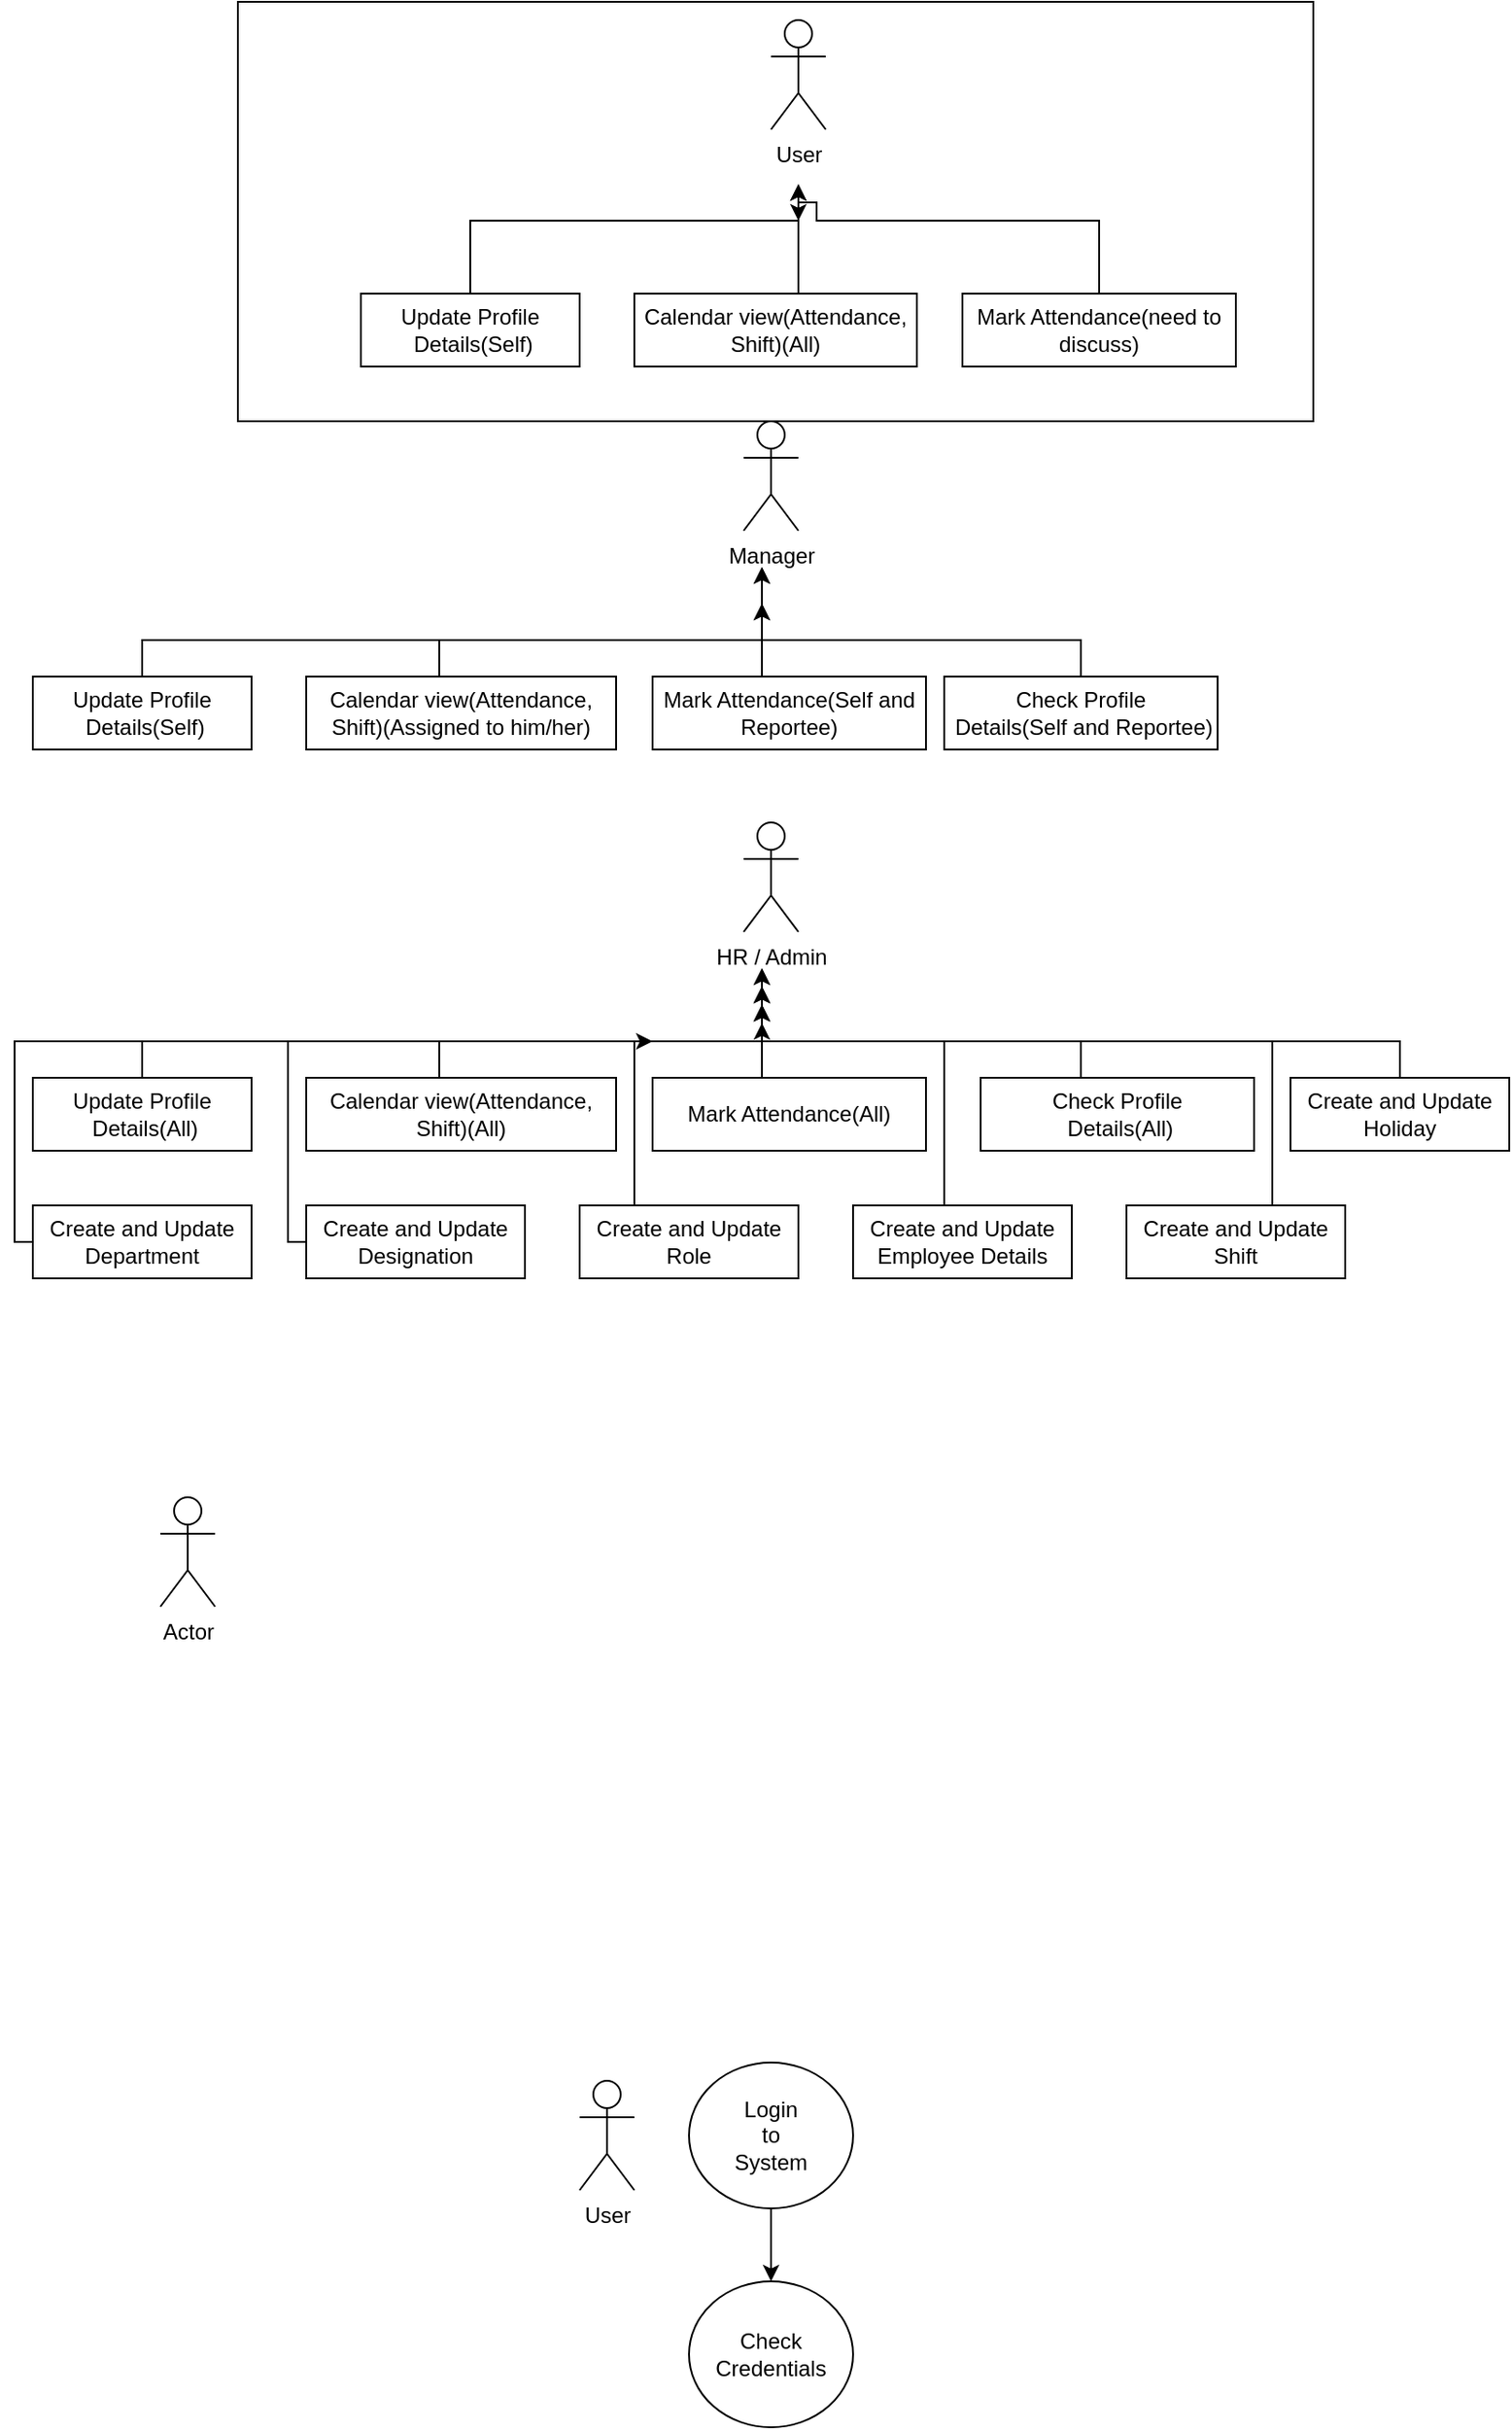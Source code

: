 <mxfile version="20.5.1" type="device"><diagram id="Pj8W7auq19WREG7o5WjO" name="Page-1"><mxGraphModel dx="868" dy="482" grid="1" gridSize="10" guides="1" tooltips="1" connect="1" arrows="1" fold="1" page="1" pageScale="1" pageWidth="850" pageHeight="1100" math="0" shadow="0"><root><mxCell id="0"/><mxCell id="1" parent="0"/><mxCell id="BMd8h5b5SU_OPGQjxFGD-8" value="" style="rounded=0;whiteSpace=wrap;html=1;" parent="1" vertex="1"><mxGeometry x="142.5" width="590" height="230" as="geometry"/></mxCell><mxCell id="5OZqnEd2LgTCAf1XqFQY-13" value="User&lt;br&gt;" style="shape=umlActor;verticalLabelPosition=bottom;verticalAlign=top;html=1;outlineConnect=0;" parent="1" vertex="1"><mxGeometry x="435" y="10" width="30" height="60" as="geometry"/></mxCell><mxCell id="5OZqnEd2LgTCAf1XqFQY-28" style="edgeStyle=orthogonalEdgeStyle;rounded=0;orthogonalLoop=1;jettySize=auto;html=1;" parent="1" source="5OZqnEd2LgTCAf1XqFQY-15" edge="1"><mxGeometry relative="1" as="geometry"><mxPoint x="450" y="100" as="targetPoint"/><Array as="points"><mxPoint x="270" y="120"/><mxPoint x="450" y="120"/></Array></mxGeometry></mxCell><mxCell id="5OZqnEd2LgTCAf1XqFQY-15" value="Update Profile&lt;br&gt;&amp;nbsp;Details(Self)" style="rounded=0;whiteSpace=wrap;html=1;" parent="1" vertex="1"><mxGeometry x="210" y="160" width="120" height="40" as="geometry"/></mxCell><mxCell id="5OZqnEd2LgTCAf1XqFQY-46" style="edgeStyle=orthogonalEdgeStyle;rounded=0;orthogonalLoop=1;jettySize=auto;html=1;" parent="1" source="5OZqnEd2LgTCAf1XqFQY-30" edge="1"><mxGeometry relative="1" as="geometry"><mxPoint x="450" y="120" as="targetPoint"/><Array as="points"><mxPoint x="615" y="120"/><mxPoint x="460" y="120"/><mxPoint x="460" y="110"/><mxPoint x="450" y="110"/></Array></mxGeometry></mxCell><mxCell id="5OZqnEd2LgTCAf1XqFQY-30" value="Mark Attendance(need to discuss)" style="rounded=0;whiteSpace=wrap;html=1;" parent="1" vertex="1"><mxGeometry x="540" y="160" width="150" height="40" as="geometry"/></mxCell><mxCell id="5OZqnEd2LgTCAf1XqFQY-34" value="User&lt;br&gt;" style="shape=umlActor;verticalLabelPosition=bottom;verticalAlign=top;html=1;outlineConnect=0;" parent="1" vertex="1"><mxGeometry x="330" y="1140" width="30" height="60" as="geometry"/></mxCell><mxCell id="5OZqnEd2LgTCAf1XqFQY-35" value="Login&lt;br&gt;to&lt;br&gt;System" style="ellipse;whiteSpace=wrap;html=1;" parent="1" vertex="1"><mxGeometry x="390" y="1130" width="90" height="80" as="geometry"/></mxCell><mxCell id="5OZqnEd2LgTCAf1XqFQY-36" value="" style="endArrow=classic;html=1;rounded=0;exitX=0.5;exitY=1;exitDx=0;exitDy=0;" parent="1" source="5OZqnEd2LgTCAf1XqFQY-35" edge="1"><mxGeometry width="50" height="50" relative="1" as="geometry"><mxPoint x="670" y="1350" as="sourcePoint"/><mxPoint x="435" y="1250" as="targetPoint"/></mxGeometry></mxCell><mxCell id="5OZqnEd2LgTCAf1XqFQY-37" value="Check Credentials" style="ellipse;whiteSpace=wrap;html=1;" parent="1" vertex="1"><mxGeometry x="390" y="1250" width="90" height="80" as="geometry"/></mxCell><mxCell id="5OZqnEd2LgTCAf1XqFQY-44" style="edgeStyle=orthogonalEdgeStyle;rounded=0;orthogonalLoop=1;jettySize=auto;html=1;" parent="1" source="5OZqnEd2LgTCAf1XqFQY-38" edge="1"><mxGeometry relative="1" as="geometry"><mxPoint x="450" y="100" as="targetPoint"/><Array as="points"><mxPoint x="450" y="150"/><mxPoint x="450" y="150"/></Array></mxGeometry></mxCell><mxCell id="5OZqnEd2LgTCAf1XqFQY-38" value="Calendar view(Attendance, Shift)(All)" style="rounded=0;whiteSpace=wrap;html=1;" parent="1" vertex="1"><mxGeometry x="360" y="160" width="155" height="40" as="geometry"/></mxCell><mxCell id="5OZqnEd2LgTCAf1XqFQY-47" value="Manager&lt;br&gt;" style="shape=umlActor;verticalLabelPosition=bottom;verticalAlign=top;html=1;outlineConnect=0;" parent="1" vertex="1"><mxGeometry x="420" y="230" width="30" height="60" as="geometry"/></mxCell><mxCell id="5OZqnEd2LgTCAf1XqFQY-48" style="edgeStyle=orthogonalEdgeStyle;rounded=0;orthogonalLoop=1;jettySize=auto;html=1;" parent="1" edge="1"><mxGeometry relative="1" as="geometry"><mxPoint x="90" y="370" as="sourcePoint"/><mxPoint x="430" y="310" as="targetPoint"/><Array as="points"><mxPoint x="90" y="350"/><mxPoint x="430" y="350"/></Array></mxGeometry></mxCell><mxCell id="5OZqnEd2LgTCAf1XqFQY-49" style="edgeStyle=orthogonalEdgeStyle;rounded=0;orthogonalLoop=1;jettySize=auto;html=1;" parent="1" source="5OZqnEd2LgTCAf1XqFQY-50" edge="1"><mxGeometry relative="1" as="geometry"><mxPoint x="430" y="330" as="targetPoint"/><Array as="points"><mxPoint x="430" y="360"/><mxPoint x="430" y="360"/></Array></mxGeometry></mxCell><mxCell id="5OZqnEd2LgTCAf1XqFQY-50" value="Mark Attendance(Self and Reportee)" style="rounded=0;whiteSpace=wrap;html=1;" parent="1" vertex="1"><mxGeometry x="370" y="370" width="150" height="40" as="geometry"/></mxCell><mxCell id="5OZqnEd2LgTCAf1XqFQY-51" style="edgeStyle=orthogonalEdgeStyle;rounded=0;orthogonalLoop=1;jettySize=auto;html=1;" parent="1" source="5OZqnEd2LgTCAf1XqFQY-52" edge="1"><mxGeometry relative="1" as="geometry"><mxPoint x="430" y="330" as="targetPoint"/><Array as="points"><mxPoint x="253" y="350"/><mxPoint x="430" y="350"/></Array></mxGeometry></mxCell><mxCell id="5OZqnEd2LgTCAf1XqFQY-52" value="Calendar view(Attendance, Shift)(Assigned to him/her)" style="rounded=0;whiteSpace=wrap;html=1;" parent="1" vertex="1"><mxGeometry x="180" y="370" width="170" height="40" as="geometry"/></mxCell><mxCell id="5OZqnEd2LgTCAf1XqFQY-54" value="Update Profile&lt;br&gt;&amp;nbsp;Details(Self)" style="rounded=0;whiteSpace=wrap;html=1;" parent="1" vertex="1"><mxGeometry x="30" y="370" width="120" height="40" as="geometry"/></mxCell><mxCell id="5OZqnEd2LgTCAf1XqFQY-59" style="edgeStyle=orthogonalEdgeStyle;rounded=0;orthogonalLoop=1;jettySize=auto;html=1;" parent="1" source="5OZqnEd2LgTCAf1XqFQY-57" edge="1"><mxGeometry relative="1" as="geometry"><mxPoint x="430" y="310" as="targetPoint"/><Array as="points"><mxPoint x="605" y="350"/></Array></mxGeometry></mxCell><mxCell id="5OZqnEd2LgTCAf1XqFQY-57" value="Check Profile&lt;br&gt;&amp;nbsp;Details(Self and Reportee)" style="rounded=0;whiteSpace=wrap;html=1;" parent="1" vertex="1"><mxGeometry x="530" y="370" width="150" height="40" as="geometry"/></mxCell><mxCell id="5OZqnEd2LgTCAf1XqFQY-60" value="HR / Admin" style="shape=umlActor;verticalLabelPosition=bottom;verticalAlign=top;html=1;outlineConnect=0;" parent="1" vertex="1"><mxGeometry x="420" y="450" width="30" height="60" as="geometry"/></mxCell><mxCell id="5OZqnEd2LgTCAf1XqFQY-61" style="edgeStyle=orthogonalEdgeStyle;rounded=0;orthogonalLoop=1;jettySize=auto;html=1;" parent="1" edge="1"><mxGeometry relative="1" as="geometry"><mxPoint x="90" y="590" as="sourcePoint"/><mxPoint x="430" y="530" as="targetPoint"/><Array as="points"><mxPoint x="90" y="570"/><mxPoint x="430" y="570"/></Array></mxGeometry></mxCell><mxCell id="5OZqnEd2LgTCAf1XqFQY-62" style="edgeStyle=orthogonalEdgeStyle;rounded=0;orthogonalLoop=1;jettySize=auto;html=1;" parent="1" source="5OZqnEd2LgTCAf1XqFQY-63" edge="1"><mxGeometry relative="1" as="geometry"><mxPoint x="430" y="550" as="targetPoint"/><Array as="points"><mxPoint x="430" y="580"/><mxPoint x="430" y="580"/></Array></mxGeometry></mxCell><mxCell id="5OZqnEd2LgTCAf1XqFQY-63" value="Mark Attendance(All)" style="rounded=0;whiteSpace=wrap;html=1;" parent="1" vertex="1"><mxGeometry x="370" y="590" width="150" height="40" as="geometry"/></mxCell><mxCell id="5OZqnEd2LgTCAf1XqFQY-64" style="edgeStyle=orthogonalEdgeStyle;rounded=0;orthogonalLoop=1;jettySize=auto;html=1;" parent="1" source="5OZqnEd2LgTCAf1XqFQY-65" edge="1"><mxGeometry relative="1" as="geometry"><mxPoint x="430" y="550" as="targetPoint"/><Array as="points"><mxPoint x="253" y="570"/><mxPoint x="430" y="570"/></Array></mxGeometry></mxCell><mxCell id="5OZqnEd2LgTCAf1XqFQY-65" value="Calendar view(Attendance, Shift)(All)" style="rounded=0;whiteSpace=wrap;html=1;" parent="1" vertex="1"><mxGeometry x="180" y="590" width="170" height="40" as="geometry"/></mxCell><mxCell id="5OZqnEd2LgTCAf1XqFQY-66" value="Update Profile&lt;br&gt;&amp;nbsp;Details(All)" style="rounded=0;whiteSpace=wrap;html=1;" parent="1" vertex="1"><mxGeometry x="30" y="590" width="120" height="40" as="geometry"/></mxCell><mxCell id="5OZqnEd2LgTCAf1XqFQY-67" style="edgeStyle=orthogonalEdgeStyle;rounded=0;orthogonalLoop=1;jettySize=auto;html=1;" parent="1" edge="1"><mxGeometry relative="1" as="geometry"><mxPoint x="605" y="590" as="sourcePoint"/><mxPoint x="430" y="530" as="targetPoint"/><Array as="points"><mxPoint x="605" y="570"/></Array></mxGeometry></mxCell><mxCell id="5OZqnEd2LgTCAf1XqFQY-68" value="Check Profile&lt;br&gt;&amp;nbsp;Details(All)" style="rounded=0;whiteSpace=wrap;html=1;" parent="1" vertex="1"><mxGeometry x="550" y="590" width="150" height="40" as="geometry"/></mxCell><mxCell id="LIEzUiu8YTu4JuHg6srq-7" style="edgeStyle=orthogonalEdgeStyle;rounded=0;orthogonalLoop=1;jettySize=auto;html=1;" parent="1" source="LIEzUiu8YTu4JuHg6srq-2" edge="1"><mxGeometry relative="1" as="geometry"><mxPoint x="370" y="570" as="targetPoint"/><Array as="points"><mxPoint x="20" y="680"/><mxPoint x="20" y="570"/></Array></mxGeometry></mxCell><mxCell id="LIEzUiu8YTu4JuHg6srq-2" value="Create and Update Department" style="rounded=0;whiteSpace=wrap;html=1;" parent="1" vertex="1"><mxGeometry x="30" y="660" width="120" height="40" as="geometry"/></mxCell><mxCell id="LIEzUiu8YTu4JuHg6srq-10" value="" style="edgeStyle=orthogonalEdgeStyle;rounded=0;orthogonalLoop=1;jettySize=auto;html=1;" parent="1" source="LIEzUiu8YTu4JuHg6srq-3" edge="1"><mxGeometry relative="1" as="geometry"><mxPoint x="430" y="550" as="targetPoint"/><Array as="points"><mxPoint x="170" y="680"/><mxPoint x="170" y="570"/><mxPoint x="430" y="570"/></Array></mxGeometry></mxCell><mxCell id="LIEzUiu8YTu4JuHg6srq-3" value="Create and Update Designation" style="rounded=0;whiteSpace=wrap;html=1;" parent="1" vertex="1"><mxGeometry x="180" y="660" width="120" height="40" as="geometry"/></mxCell><mxCell id="LIEzUiu8YTu4JuHg6srq-11" value="" style="edgeStyle=orthogonalEdgeStyle;rounded=0;orthogonalLoop=1;jettySize=auto;html=1;" parent="1" source="LIEzUiu8YTu4JuHg6srq-4" edge="1"><mxGeometry relative="1" as="geometry"><mxPoint x="430" y="540" as="targetPoint"/><Array as="points"><mxPoint x="360" y="570"/><mxPoint x="430" y="570"/></Array></mxGeometry></mxCell><mxCell id="LIEzUiu8YTu4JuHg6srq-4" value="Create and Update Role" style="rounded=0;whiteSpace=wrap;html=1;" parent="1" vertex="1"><mxGeometry x="330" y="660" width="120" height="40" as="geometry"/></mxCell><mxCell id="LIEzUiu8YTu4JuHg6srq-12" value="" style="edgeStyle=orthogonalEdgeStyle;rounded=0;orthogonalLoop=1;jettySize=auto;html=1;" parent="1" source="LIEzUiu8YTu4JuHg6srq-5" edge="1"><mxGeometry relative="1" as="geometry"><mxPoint x="430" y="540" as="targetPoint"/><Array as="points"><mxPoint x="530" y="570"/><mxPoint x="430" y="570"/></Array></mxGeometry></mxCell><mxCell id="LIEzUiu8YTu4JuHg6srq-5" value="Create and Update Employee Details" style="rounded=0;whiteSpace=wrap;html=1;" parent="1" vertex="1"><mxGeometry x="480" y="660" width="120" height="40" as="geometry"/></mxCell><mxCell id="BMd8h5b5SU_OPGQjxFGD-3" style="edgeStyle=orthogonalEdgeStyle;rounded=0;orthogonalLoop=1;jettySize=auto;html=1;" parent="1" source="BMd8h5b5SU_OPGQjxFGD-1" edge="1"><mxGeometry relative="1" as="geometry"><mxPoint x="430" y="560" as="targetPoint"/><Array as="points"><mxPoint x="710" y="570"/><mxPoint x="430" y="570"/></Array></mxGeometry></mxCell><mxCell id="BMd8h5b5SU_OPGQjxFGD-1" value="Create and Update Shift" style="rounded=0;whiteSpace=wrap;html=1;" parent="1" vertex="1"><mxGeometry x="630" y="660" width="120" height="40" as="geometry"/></mxCell><mxCell id="BMd8h5b5SU_OPGQjxFGD-7" style="edgeStyle=orthogonalEdgeStyle;rounded=0;orthogonalLoop=1;jettySize=auto;html=1;" parent="1" source="BMd8h5b5SU_OPGQjxFGD-4" edge="1"><mxGeometry relative="1" as="geometry"><mxPoint x="430" y="540" as="targetPoint"/><Array as="points"><mxPoint x="780" y="570"/><mxPoint x="430" y="570"/><mxPoint x="430" y="540"/></Array></mxGeometry></mxCell><mxCell id="BMd8h5b5SU_OPGQjxFGD-4" value="Create and Update Holiday" style="rounded=0;whiteSpace=wrap;html=1;" parent="1" vertex="1"><mxGeometry x="720" y="590" width="120" height="40" as="geometry"/></mxCell><mxCell id="RiMcyrUXKeBS2VwF9bsC-1" value="Actor" style="shape=umlActor;verticalLabelPosition=bottom;verticalAlign=top;html=1;outlineConnect=0;" vertex="1" parent="1"><mxGeometry x="100" y="820" width="30" height="60" as="geometry"/></mxCell></root></mxGraphModel></diagram></mxfile>